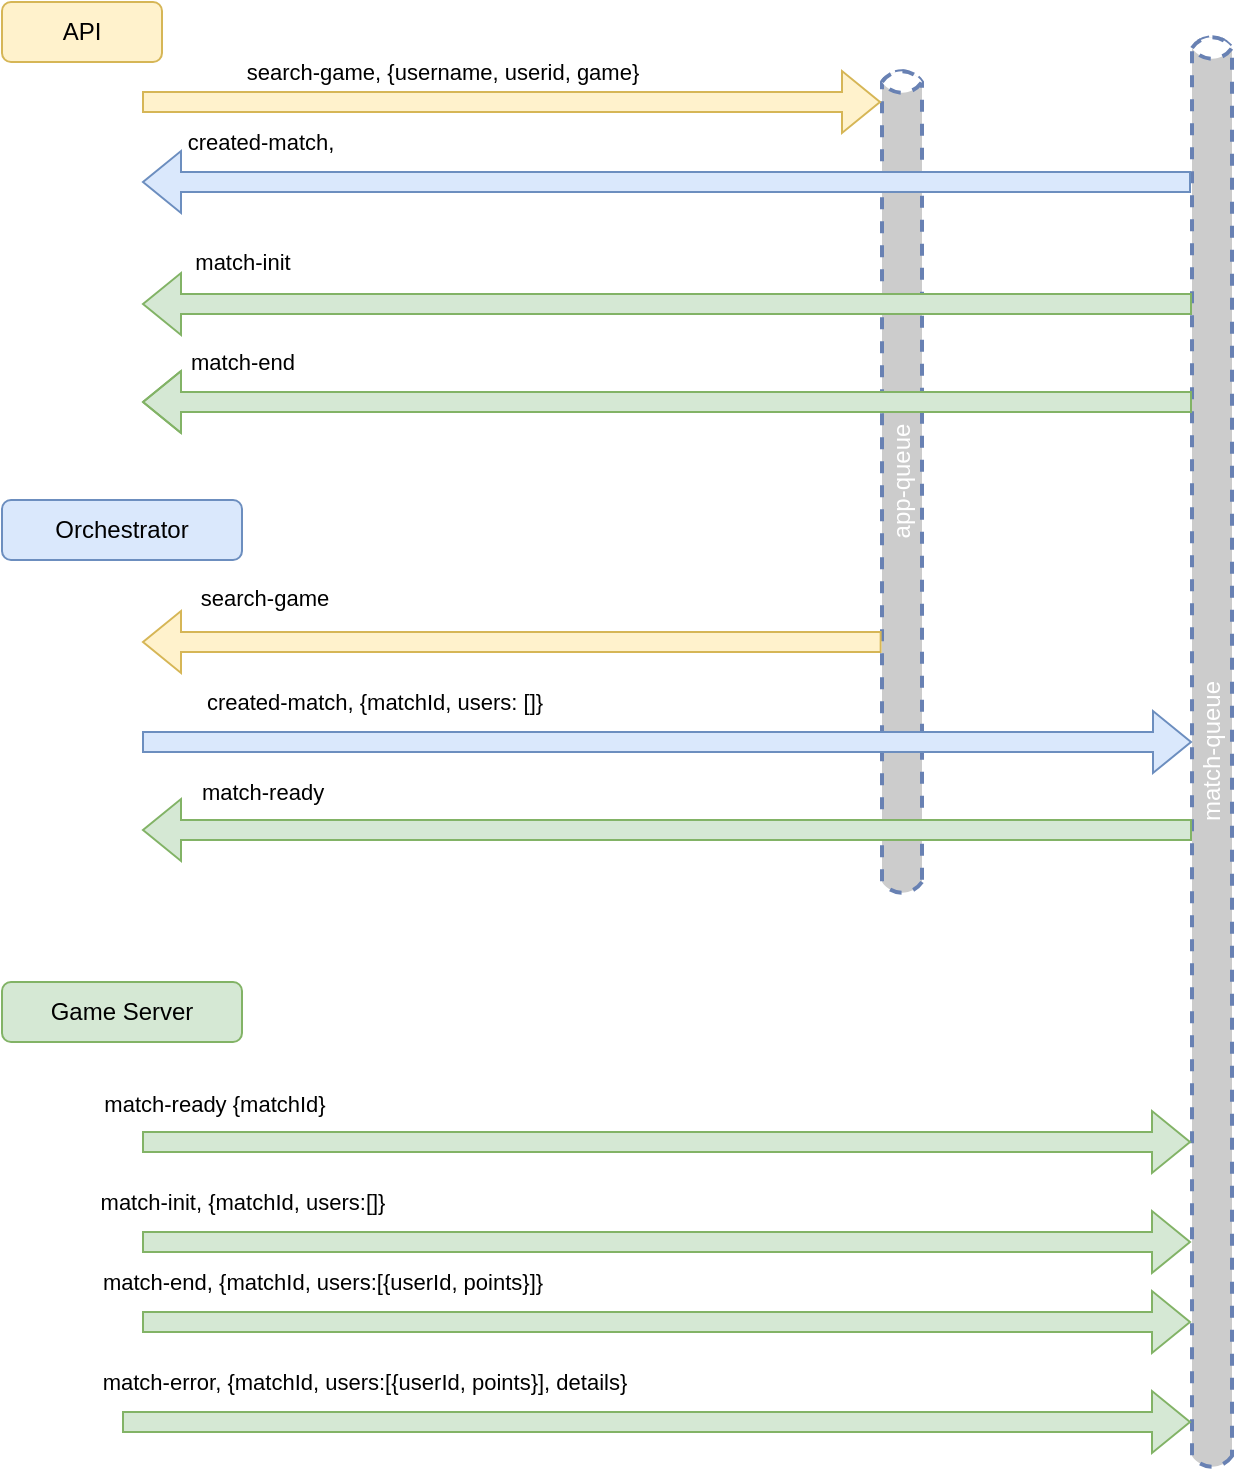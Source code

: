 <mxfile version="15.8.7" type="device" pages="2"><diagram id="0HGhoEx6bqRETvQIDBwV" name="messages"><mxGraphModel dx="1102" dy="865" grid="1" gridSize="10" guides="1" tooltips="1" connect="1" arrows="1" fold="1" page="1" pageScale="1" pageWidth="850" pageHeight="1100" math="0" shadow="0"><root><mxCell id="boIvoLMb4T3OKDi5pb-g-0"/><mxCell id="boIvoLMb4T3OKDi5pb-g-1" parent="boIvoLMb4T3OKDi5pb-g-0"/><mxCell id="XfE09WV81cMMAAIaT8lp-0" value="API" style="rounded=1;whiteSpace=wrap;html=1;fillColor=#fff2cc;strokeColor=#d6b656;" parent="boIvoLMb4T3OKDi5pb-g-1" vertex="1"><mxGeometry x="10" y="110" width="80" height="30" as="geometry"/></mxCell><mxCell id="XfE09WV81cMMAAIaT8lp-1" value="Orchestrator" style="rounded=1;whiteSpace=wrap;html=1;fillColor=#dae8fc;strokeColor=#6c8ebf;" parent="boIvoLMb4T3OKDi5pb-g-1" vertex="1"><mxGeometry x="10" y="359" width="120" height="30" as="geometry"/></mxCell><mxCell id="XfE09WV81cMMAAIaT8lp-2" value="Game Server" style="rounded=1;whiteSpace=wrap;html=1;fillColor=#d5e8d4;strokeColor=#82b366;" parent="boIvoLMb4T3OKDi5pb-g-1" vertex="1"><mxGeometry x="10" y="600" width="120" height="30" as="geometry"/></mxCell><mxCell id="vicuhEQBaqQFArLLa1y7-0" value="app-queue" style="html=1;outlineConnect=0;fillColor=#CCCCCC;strokeColor=#6881B3;gradientColor=none;gradientDirection=north;strokeWidth=2;shape=mxgraph.networks.bus;gradientColor=none;gradientDirection=north;fontColor=#ffffff;perimeter=backbonePerimeter;backboneSize=20;dashed=1;rotation=-90;" parent="boIvoLMb4T3OKDi5pb-g-1" vertex="1"><mxGeometry x="252" y="330" width="416" height="40" as="geometry"/></mxCell><mxCell id="-0I5-fq2cj9djpRrpwk1-1" value="match-queue" style="html=1;outlineConnect=0;fillColor=#CCCCCC;strokeColor=#6881B3;gradientColor=none;gradientDirection=north;strokeWidth=2;shape=mxgraph.networks.bus;gradientColor=none;gradientDirection=north;fontColor=#ffffff;perimeter=backbonePerimeter;backboneSize=20;dashed=1;rotation=-90;" parent="boIvoLMb4T3OKDi5pb-g-1" vertex="1"><mxGeometry x="255" y="465" width="720" height="40" as="geometry"/></mxCell><mxCell id="CsoSgr4NXNlWFbL6OqfQ-0" value="" style="shape=flexArrow;endArrow=classic;html=1;rounded=0;fillColor=#fff2cc;strokeColor=#d6b656;" parent="boIvoLMb4T3OKDi5pb-g-1" target="vicuhEQBaqQFArLLa1y7-0" edge="1"><mxGeometry width="50" height="50" relative="1" as="geometry"><mxPoint x="80" y="160" as="sourcePoint"/><mxPoint x="190" y="160" as="targetPoint"/></mxGeometry></mxCell><mxCell id="CsoSgr4NXNlWFbL6OqfQ-1" value="search-game, {username, userid, game}" style="edgeLabel;html=1;align=center;verticalAlign=middle;resizable=0;points=[];" parent="CsoSgr4NXNlWFbL6OqfQ-0" vertex="1" connectable="0"><mxGeometry x="-0.429" y="-1" relative="1" as="geometry"><mxPoint x="44" y="-16" as="offset"/></mxGeometry></mxCell><mxCell id="i0H4i2agJO7MyAnbZQyT-0" value="" style="shape=flexArrow;endArrow=classic;html=1;rounded=0;fillColor=#fff2cc;strokeColor=#d6b656;" parent="boIvoLMb4T3OKDi5pb-g-1" edge="1"><mxGeometry width="50" height="50" relative="1" as="geometry"><mxPoint x="449.833" y="430" as="sourcePoint"/><mxPoint x="80" y="430" as="targetPoint"/></mxGeometry></mxCell><mxCell id="i0H4i2agJO7MyAnbZQyT-1" value="search-game" style="edgeLabel;html=1;align=center;verticalAlign=middle;resizable=0;points=[];" parent="i0H4i2agJO7MyAnbZQyT-0" vertex="1" connectable="0"><mxGeometry x="-0.429" y="-1" relative="1" as="geometry"><mxPoint x="-204" y="-21" as="offset"/></mxGeometry></mxCell><mxCell id="Kp4Y-gRZBlWO7Fkf3zWH-0" value="" style="shape=flexArrow;endArrow=classic;html=1;rounded=0;fillColor=#d5e8d4;strokeColor=#82b366;" parent="boIvoLMb4T3OKDi5pb-g-1" target="-0I5-fq2cj9djpRrpwk1-1" edge="1"><mxGeometry width="50" height="50" relative="1" as="geometry"><mxPoint x="80" y="680" as="sourcePoint"/><mxPoint x="699.833" y="680" as="targetPoint"/></mxGeometry></mxCell><mxCell id="Kp4Y-gRZBlWO7Fkf3zWH-1" value="match-ready {matchId}" style="edgeLabel;html=1;align=center;verticalAlign=middle;resizable=0;points=[];" parent="Kp4Y-gRZBlWO7Fkf3zWH-0" vertex="1" connectable="0"><mxGeometry x="-0.49" y="-5" relative="1" as="geometry"><mxPoint x="-98" y="-24" as="offset"/></mxGeometry></mxCell><mxCell id="hsR9OWYyRrnyVIOZoZ_0-0" value="" style="shape=flexArrow;endArrow=classic;html=1;rounded=0;fillColor=#d5e8d4;strokeColor=#82b366;" parent="boIvoLMb4T3OKDi5pb-g-1" target="-0I5-fq2cj9djpRrpwk1-1" edge="1"><mxGeometry width="50" height="50" relative="1" as="geometry"><mxPoint x="80" y="730" as="sourcePoint"/><mxPoint x="699.833" y="730" as="targetPoint"/></mxGeometry></mxCell><mxCell id="hsR9OWYyRrnyVIOZoZ_0-1" value="match-init, {matchId, users:[]}" style="edgeLabel;html=1;align=center;verticalAlign=middle;resizable=0;points=[];" parent="hsR9OWYyRrnyVIOZoZ_0-0" vertex="1" connectable="0"><mxGeometry x="-0.49" y="-5" relative="1" as="geometry"><mxPoint x="-84" y="-25" as="offset"/></mxGeometry></mxCell><mxCell id="GuM5MZtD84APu_g_fPv3-0" value="" style="shape=flexArrow;endArrow=classic;html=1;rounded=0;fillColor=#d5e8d4;strokeColor=#82b366;" parent="boIvoLMb4T3OKDi5pb-g-1" target="-0I5-fq2cj9djpRrpwk1-1" edge="1"><mxGeometry width="50" height="50" relative="1" as="geometry"><mxPoint x="80" y="770" as="sourcePoint"/><mxPoint x="699.833" y="770" as="targetPoint"/></mxGeometry></mxCell><mxCell id="GuM5MZtD84APu_g_fPv3-1" value="match-end, {matchId, users:[{userId, points}]}" style="edgeLabel;html=1;align=center;verticalAlign=middle;resizable=0;points=[];" parent="GuM5MZtD84APu_g_fPv3-0" vertex="1" connectable="0"><mxGeometry x="-0.49" y="-5" relative="1" as="geometry"><mxPoint x="-44" y="-25" as="offset"/></mxGeometry></mxCell><mxCell id="Re_YN3Xk2jhl-dpxJdKf-0" value="" style="shape=flexArrow;endArrow=classic;html=1;rounded=0;fillColor=#d5e8d4;strokeColor=#82b366;" parent="boIvoLMb4T3OKDi5pb-g-1" edge="1"><mxGeometry width="50" height="50" relative="1" as="geometry"><mxPoint x="605" y="524" as="sourcePoint"/><mxPoint x="80" y="524" as="targetPoint"/></mxGeometry></mxCell><mxCell id="Re_YN3Xk2jhl-dpxJdKf-1" value="match-ready" style="edgeLabel;html=1;align=center;verticalAlign=middle;resizable=0;points=[];" parent="Re_YN3Xk2jhl-dpxJdKf-0" vertex="1" connectable="0"><mxGeometry x="-0.49" y="-5" relative="1" as="geometry"><mxPoint x="-331" y="-14" as="offset"/></mxGeometry></mxCell><mxCell id="Re_YN3Xk2jhl-dpxJdKf-2" value="" style="shape=flexArrow;endArrow=classic;html=1;rounded=0;fillColor=#d5e8d4;strokeColor=#82b366;" parent="boIvoLMb4T3OKDi5pb-g-1" edge="1"><mxGeometry width="50" height="50" relative="1" as="geometry"><mxPoint x="605" y="310" as="sourcePoint"/><mxPoint x="80" y="310" as="targetPoint"/><Array as="points"><mxPoint x="540" y="310"/></Array></mxGeometry></mxCell><mxCell id="Re_YN3Xk2jhl-dpxJdKf-3" value="match-end" style="edgeLabel;html=1;align=center;verticalAlign=middle;resizable=0;points=[];" parent="Re_YN3Xk2jhl-dpxJdKf-2" vertex="1" connectable="0"><mxGeometry x="-0.49" y="-5" relative="1" as="geometry"><mxPoint x="-341" y="-15" as="offset"/></mxGeometry></mxCell><mxCell id="Re_YN3Xk2jhl-dpxJdKf-7" value="" style="shape=flexArrow;endArrow=classic;html=1;rounded=0;fillColor=#d5e8d4;strokeColor=#82b366;" parent="boIvoLMb4T3OKDi5pb-g-1" edge="1"><mxGeometry width="50" height="50" relative="1" as="geometry"><mxPoint x="605" y="261" as="sourcePoint"/><mxPoint x="80" y="261" as="targetPoint"/></mxGeometry></mxCell><mxCell id="Re_YN3Xk2jhl-dpxJdKf-8" value="match-init" style="edgeLabel;html=1;align=center;verticalAlign=middle;resizable=0;points=[];" parent="Re_YN3Xk2jhl-dpxJdKf-7" vertex="1" connectable="0"><mxGeometry x="-0.49" y="-5" relative="1" as="geometry"><mxPoint x="-341" y="-16" as="offset"/></mxGeometry></mxCell><mxCell id="QTk4JGyQSQ6qOG9-YyH--0" value="" style="shape=flexArrow;endArrow=classic;html=1;rounded=0;fillColor=#d5e8d4;strokeColor=#82b366;" parent="boIvoLMb4T3OKDi5pb-g-1" target="-0I5-fq2cj9djpRrpwk1-1" edge="1"><mxGeometry width="50" height="50" relative="1" as="geometry"><mxPoint x="70" y="820" as="sourcePoint"/><mxPoint x="595" y="820" as="targetPoint"/></mxGeometry></mxCell><mxCell id="QTk4JGyQSQ6qOG9-YyH--1" value="match-error, {matchId, users:[{userId, points}], details}" style="edgeLabel;html=1;align=center;verticalAlign=middle;resizable=0;points=[];" parent="QTk4JGyQSQ6qOG9-YyH--0" vertex="1" connectable="0"><mxGeometry x="-0.49" y="-5" relative="1" as="geometry"><mxPoint x="-16" y="-25" as="offset"/></mxGeometry></mxCell><mxCell id="-NnXdUaPA3X7R0vNTEyi-0" value="" style="shape=flexArrow;endArrow=classic;html=1;rounded=0;fillColor=#dae8fc;strokeColor=#6c8ebf;" parent="boIvoLMb4T3OKDi5pb-g-1" edge="1"><mxGeometry width="50" height="50" relative="1" as="geometry"><mxPoint x="80" y="480" as="sourcePoint"/><mxPoint x="605" y="480" as="targetPoint"/></mxGeometry></mxCell><mxCell id="-NnXdUaPA3X7R0vNTEyi-1" value="created-match, {matchId, users: []}" style="edgeLabel;html=1;align=center;verticalAlign=middle;resizable=0;points=[];" parent="-NnXdUaPA3X7R0vNTEyi-0" vertex="1" connectable="0"><mxGeometry x="-0.244" y="2" relative="1" as="geometry"><mxPoint x="-83" y="-18" as="offset"/></mxGeometry></mxCell><mxCell id="QTk4JGyQSQ6qOG9-YyH--3" value="" style="shape=flexArrow;endArrow=classic;html=1;rounded=0;fillColor=#dae8fc;strokeColor=#6c8ebf;" parent="boIvoLMb4T3OKDi5pb-g-1" source="-0I5-fq2cj9djpRrpwk1-1" edge="1"><mxGeometry width="50" height="50" relative="1" as="geometry"><mxPoint x="280" y="200" as="sourcePoint"/><mxPoint x="80" y="200" as="targetPoint"/></mxGeometry></mxCell><mxCell id="QTk4JGyQSQ6qOG9-YyH--4" value="created-match," style="edgeLabel;html=1;align=center;verticalAlign=middle;resizable=0;points=[];" parent="QTk4JGyQSQ6qOG9-YyH--3" vertex="1" connectable="0"><mxGeometry x="-0.244" y="2" relative="1" as="geometry"><mxPoint x="-267" y="-22" as="offset"/></mxGeometry></mxCell></root></mxGraphModel></diagram><diagram id="IqBgoLW8fRjunaZ-kW0h" name="Workflow"><mxGraphModel dx="1102" dy="865" grid="1" gridSize="10" guides="1" tooltips="1" connect="1" arrows="1" fold="1" page="1" pageScale="1" pageWidth="850" pageHeight="1100" math="0" shadow="0"><root><mxCell id="0"/><mxCell id="1" parent="0"/><mxCell id="Hko0YlX7tfTPIRInjwSo-8" value="API" style="rounded=1;whiteSpace=wrap;html=1;fillColor=#fff2cc;strokeColor=#d6b656;" parent="1" vertex="1"><mxGeometry x="20" y="10" width="80" height="30" as="geometry"/></mxCell><mxCell id="Hko0YlX7tfTPIRInjwSo-9" value="Orchestrator" style="rounded=1;whiteSpace=wrap;html=1;fillColor=#dae8fc;strokeColor=#6c8ebf;" parent="1" vertex="1"><mxGeometry x="180" y="10" width="130" height="30" as="geometry"/></mxCell><mxCell id="Hko0YlX7tfTPIRInjwSo-10" value="Game" style="rounded=1;whiteSpace=wrap;html=1;fillColor=#d5e8d4;strokeColor=#82b366;" parent="1" vertex="1"><mxGeometry x="400" y="10" width="120" height="30" as="geometry"/></mxCell><mxCell id="Hko0YlX7tfTPIRInjwSo-15" value="Search Game" style="text;html=1;strokeColor=none;fillColor=none;align=center;verticalAlign=middle;whiteSpace=wrap;rounded=0;dashed=1;" parent="1" vertex="1"><mxGeometry x="30" y="60" width="100" height="30" as="geometry"/></mxCell><mxCell id="Hko0YlX7tfTPIRInjwSo-17" value="" style="shape=flexArrow;endArrow=classic;html=1;rounded=0;fillColor=#fff2cc;strokeColor=#d6b656;" parent="1" edge="1"><mxGeometry width="50" height="50" relative="1" as="geometry"><mxPoint x="220" y="140" as="sourcePoint"/><mxPoint x="310" y="140" as="targetPoint"/></mxGeometry></mxCell><mxCell id="Hko0YlX7tfTPIRInjwSo-21" value="Emit: search-game, username, userid" style="edgeLabel;html=1;align=center;verticalAlign=middle;resizable=0;points=[];" parent="Hko0YlX7tfTPIRInjwSo-17" vertex="1" connectable="0"><mxGeometry x="-0.429" y="-1" relative="1" as="geometry"><mxPoint x="44" y="-16" as="offset"/></mxGeometry></mxCell><mxCell id="Hko0YlX7tfTPIRInjwSo-18" value="API" style="rounded=1;whiteSpace=wrap;html=1;fillColor=#fff2cc;strokeColor=#d6b656;" parent="1" vertex="1"><mxGeometry x="100" y="110" width="80" height="30" as="geometry"/></mxCell><mxCell id="Hko0YlX7tfTPIRInjwSo-19" value="" style="endArrow=classic;html=1;rounded=0;" parent="1" edge="1"><mxGeometry width="50" height="50" relative="1" as="geometry"><mxPoint x="30" y="130" as="sourcePoint"/><mxPoint x="90" y="130" as="targetPoint"/></mxGeometry></mxCell><mxCell id="Hko0YlX7tfTPIRInjwSo-20" value="Search" style="edgeLabel;html=1;align=center;verticalAlign=middle;resizable=0;points=[];" parent="Hko0YlX7tfTPIRInjwSo-19" vertex="1" connectable="0"><mxGeometry x="-0.467" y="-4" relative="1" as="geometry"><mxPoint x="4" y="-14" as="offset"/></mxGeometry></mxCell><mxCell id="Hko0YlX7tfTPIRInjwSo-22" value="" style="html=1;outlineConnect=0;fillColor=#CCCCCC;strokeColor=#6881B3;gradientColor=none;gradientDirection=north;strokeWidth=2;shape=mxgraph.networks.bus;gradientColor=none;gradientDirection=north;fontColor=#ffffff;perimeter=backbonePerimeter;backboneSize=20;dashed=1;rotation=-90;" parent="1" vertex="1"><mxGeometry x="175" y="315" width="440" height="40" as="geometry"/></mxCell><mxCell id="Hko0YlX7tfTPIRInjwSo-57" style="edgeStyle=orthogonalEdgeStyle;rounded=0;orthogonalLoop=1;jettySize=auto;html=1;exitX=0.5;exitY=0;exitDx=0;exitDy=0;entryX=1;entryY=0.5;entryDx=0;entryDy=0;" parent="1" source="Hko0YlX7tfTPIRInjwSo-23" target="Hko0YlX7tfTPIRInjwSo-48" edge="1"><mxGeometry relative="1" as="geometry"/></mxCell><mxCell id="Hko0YlX7tfTPIRInjwSo-23" value="Orchestrator" style="rounded=1;whiteSpace=wrap;html=1;fillColor=#dae8fc;strokeColor=#6c8ebf;" parent="1" vertex="1"><mxGeometry x="565" y="150" width="130" height="30" as="geometry"/></mxCell><mxCell id="Hko0YlX7tfTPIRInjwSo-24" value="" style="shape=flexArrow;endArrow=classic;html=1;rounded=0;fillColor=#fff2cc;strokeColor=#d6b656;" parent="1" edge="1"><mxGeometry width="50" height="50" relative="1" as="geometry"><mxPoint x="430" y="210" as="sourcePoint"/><mxPoint x="543.75" y="210" as="targetPoint"/></mxGeometry></mxCell><mxCell id="Hko0YlX7tfTPIRInjwSo-25" value="Consume: search-game" style="edgeLabel;html=1;align=center;verticalAlign=middle;resizable=0;points=[];" parent="Hko0YlX7tfTPIRInjwSo-24" vertex="1" connectable="0"><mxGeometry x="-0.429" y="-1" relative="1" as="geometry"><mxPoint x="8" y="-21" as="offset"/></mxGeometry></mxCell><mxCell id="Hko0YlX7tfTPIRInjwSo-27" value="" style="edgeStyle=orthogonalEdgeStyle;rounded=0;orthogonalLoop=1;jettySize=auto;html=1;" parent="1" target="Hko0YlX7tfTPIRInjwSo-23" edge="1"><mxGeometry relative="1" as="geometry"><mxPoint x="785" y="165.0" as="sourcePoint"/></mxGeometry></mxCell><mxCell id="Hko0YlX7tfTPIRInjwSo-59" style="edgeStyle=orthogonalEdgeStyle;rounded=0;orthogonalLoop=1;jettySize=auto;html=1;exitX=0.5;exitY=1;exitDx=0;exitDy=0;entryX=0.662;entryY=-0.1;entryDx=0;entryDy=0;entryPerimeter=0;" parent="1" source="Hko0YlX7tfTPIRInjwSo-26" target="Hko0YlX7tfTPIRInjwSo-28" edge="1"><mxGeometry relative="1" as="geometry"/></mxCell><mxCell id="Hko0YlX7tfTPIRInjwSo-26" value="users == 6" style="rhombus;whiteSpace=wrap;html=1;fillColor=none;" parent="1" vertex="1"><mxGeometry x="800" y="125" width="80" height="80" as="geometry"/></mxCell><mxCell id="Hko0YlX7tfTPIRInjwSo-60" style="edgeStyle=orthogonalEdgeStyle;rounded=0;orthogonalLoop=1;jettySize=auto;html=1;exitX=0.5;exitY=1;exitDx=0;exitDy=0;dashed=1;endArrow=none;endFill=0;" parent="1" source="Hko0YlX7tfTPIRInjwSo-28" target="Hko0YlX7tfTPIRInjwSo-33" edge="1"><mxGeometry relative="1" as="geometry"/></mxCell><mxCell id="Hko0YlX7tfTPIRInjwSo-28" value="Create Game (container with game)&lt;br&gt;env: USERS = &quot;[{username, userid}]&quot;" style="text;html=1;strokeColor=none;fillColor=none;align=center;verticalAlign=middle;whiteSpace=wrap;rounded=0;" parent="1" vertex="1"><mxGeometry x="670" y="290" width="253.75" height="30" as="geometry"/></mxCell><mxCell id="Hko0YlX7tfTPIRInjwSo-33" value="Game" style="rounded=1;whiteSpace=wrap;html=1;fillColor=#d5e8d4;strokeColor=#82b366;" parent="1" vertex="1"><mxGeometry x="736.88" y="410" width="120" height="30" as="geometry"/></mxCell><mxCell id="Hko0YlX7tfTPIRInjwSo-36" value="" style="shape=flexArrow;endArrow=classic;html=1;rounded=0;fillColor=#dae8fc;strokeColor=#6c8ebf;" parent="1" edge="1"><mxGeometry width="50" height="50" relative="1" as="geometry"><mxPoint x="505" y="310" as="sourcePoint"/><mxPoint x="415" y="310" as="targetPoint"/></mxGeometry></mxCell><mxCell id="Hko0YlX7tfTPIRInjwSo-38" value="Emit: Created-Game, {matchId, users: []}" style="edgeLabel;html=1;align=center;verticalAlign=middle;resizable=0;points=[];" parent="Hko0YlX7tfTPIRInjwSo-36" vertex="1" connectable="0"><mxGeometry x="-0.244" y="2" relative="1" as="geometry"><mxPoint x="69" y="-22" as="offset"/></mxGeometry></mxCell><mxCell id="Hko0YlX7tfTPIRInjwSo-39" value="" style="shape=flexArrow;endArrow=classic;html=1;rounded=0;fillColor=#d5e8d4;strokeColor=#82b366;" parent="1" edge="1"><mxGeometry width="50" height="50" relative="1" as="geometry"><mxPoint x="638.12" y="490" as="sourcePoint"/><mxPoint x="520" y="490" as="targetPoint"/></mxGeometry></mxCell><mxCell id="Hko0YlX7tfTPIRInjwSo-40" value="Emit: game-init, {matchId, users:[]}" style="edgeLabel;html=1;align=center;verticalAlign=middle;resizable=0;points=[];" parent="Hko0YlX7tfTPIRInjwSo-39" vertex="1" connectable="0"><mxGeometry x="-0.49" y="-5" relative="1" as="geometry"><mxPoint x="1" y="-15" as="offset"/></mxGeometry></mxCell><mxCell id="Hko0YlX7tfTPIRInjwSo-41" value="" style="shape=flexArrow;endArrow=classic;html=1;rounded=0;fillColor=#d5e8d4;strokeColor=#82b366;" parent="1" edge="1"><mxGeometry width="50" height="50" relative="1" as="geometry"><mxPoint x="604.06" y="590" as="sourcePoint"/><mxPoint x="485.94" y="590" as="targetPoint"/></mxGeometry></mxCell><mxCell id="Hko0YlX7tfTPIRInjwSo-42" value="Emit: game-end, {matchId, users:[{userId, points}]}" style="edgeLabel;html=1;align=center;verticalAlign=middle;resizable=0;points=[];" parent="Hko0YlX7tfTPIRInjwSo-41" vertex="1" connectable="0"><mxGeometry x="-0.49" y="-5" relative="1" as="geometry"><mxPoint x="39" y="-15" as="offset"/></mxGeometry></mxCell><mxCell id="Hko0YlX7tfTPIRInjwSo-43" value="" style="shape=flexArrow;endArrow=classic;html=1;rounded=0;fillColor=#d5e8d4;strokeColor=#82b366;" parent="1" edge="1"><mxGeometry width="50" height="50" relative="1" as="geometry"><mxPoint x="515" y="250" as="sourcePoint"/><mxPoint x="605" y="250" as="targetPoint"/></mxGeometry></mxCell><mxCell id="Hko0YlX7tfTPIRInjwSo-44" value="Consume: game-error, {matchId, error:&quot;&quot;}" style="edgeLabel;html=1;align=center;verticalAlign=middle;resizable=0;points=[];" parent="Hko0YlX7tfTPIRInjwSo-43" vertex="1" connectable="0"><mxGeometry x="-0.49" y="-5" relative="1" as="geometry"><mxPoint x="5" y="17" as="offset"/></mxGeometry></mxCell><mxCell id="Hko0YlX7tfTPIRInjwSo-58" style="edgeStyle=orthogonalEdgeStyle;rounded=0;orthogonalLoop=1;jettySize=auto;html=1;exitX=0.5;exitY=1;exitDx=0;exitDy=0;entryX=0;entryY=0.5;entryDx=0;entryDy=0;" parent="1" source="Hko0YlX7tfTPIRInjwSo-48" target="Hko0YlX7tfTPIRInjwSo-23" edge="1"><mxGeometry relative="1" as="geometry"><Array as="points"><mxPoint x="545" y="165"/></Array></mxGeometry></mxCell><mxCell id="Hko0YlX7tfTPIRInjwSo-48" value="Re-try" style="text;html=1;strokeColor=none;fillColor=none;align=center;verticalAlign=middle;whiteSpace=wrap;rounded=0;" parent="1" vertex="1"><mxGeometry x="515" y="110" width="60" height="30" as="geometry"/></mxCell><mxCell id="Hko0YlX7tfTPIRInjwSo-53" value="" style="shape=flexArrow;endArrow=classic;html=1;rounded=0;fillColor=#d5e8d4;strokeColor=#82b366;" parent="1" edge="1"><mxGeometry width="50" height="50" relative="1" as="geometry"><mxPoint x="250" y="179.17" as="sourcePoint"/><mxPoint x="150.0" y="179.17" as="targetPoint"/></mxGeometry></mxCell><mxCell id="Hko0YlX7tfTPIRInjwSo-54" value="Consume: game-init, {matchId, users:[]}" style="edgeLabel;html=1;align=center;verticalAlign=middle;resizable=0;points=[];" parent="Hko0YlX7tfTPIRInjwSo-53" vertex="1" connectable="0"><mxGeometry x="-0.49" y="-5" relative="1" as="geometry"><mxPoint x="22" y="25" as="offset"/></mxGeometry></mxCell><mxCell id="Hko0YlX7tfTPIRInjwSo-55" value="" style="shape=flexArrow;endArrow=classic;html=1;rounded=0;fillColor=#d5e8d4;strokeColor=#82b366;" parent="1" edge="1"><mxGeometry width="50" height="50" relative="1" as="geometry"><mxPoint x="240" y="220" as="sourcePoint"/><mxPoint x="140" y="220" as="targetPoint"/></mxGeometry></mxCell><mxCell id="Hko0YlX7tfTPIRInjwSo-56" value="Consume: game-end, {matchId, users:[{userId, points}]}" style="edgeLabel;html=1;align=center;verticalAlign=middle;resizable=0;points=[];" parent="Hko0YlX7tfTPIRInjwSo-55" vertex="1" connectable="0"><mxGeometry x="-0.49" y="-5" relative="1" as="geometry"><mxPoint x="66" y="25" as="offset"/></mxGeometry></mxCell><mxCell id="Hko0YlX7tfTPIRInjwSo-62" value="&lt;h1&gt;game-init&lt;/h1&gt;&lt;p&gt;When all user are connected, we'll send the 'game-init' event&lt;/p&gt;" style="text;html=1;strokeColor=none;fillColor=none;spacing=5;spacingTop=-20;whiteSpace=wrap;overflow=hidden;rounded=0;" parent="1" vertex="1"><mxGeometry x="745" y="460" width="190" height="80" as="geometry"/></mxCell><mxCell id="Hko0YlX7tfTPIRInjwSo-63" value="&lt;h1&gt;game-end&lt;/h1&gt;&lt;p&gt;if some user wins or time is out,&amp;nbsp; we send the game-end with Users &amp;amp; Points, then close all WS connection and send destroy container&lt;/p&gt;" style="text;html=1;strokeColor=none;fillColor=none;spacing=5;spacingTop=-20;whiteSpace=wrap;overflow=hidden;rounded=0;" parent="1" vertex="1"><mxGeometry x="745" y="560" width="190" height="140" as="geometry"/></mxCell><mxCell id="Hko0YlX7tfTPIRInjwSo-64" value="" style="shape=flexArrow;endArrow=classic;html=1;rounded=0;fillColor=#d5e8d4;strokeColor=#82b366;" parent="1" edge="1"><mxGeometry width="50" height="50" relative="1" as="geometry"><mxPoint x="628.12" y="710" as="sourcePoint"/><mxPoint x="510" y="710" as="targetPoint"/></mxGeometry></mxCell><mxCell id="Hko0YlX7tfTPIRInjwSo-65" value="Emit detroy-match, {matchId}" style="edgeLabel;html=1;align=center;verticalAlign=middle;resizable=0;points=[];" parent="Hko0YlX7tfTPIRInjwSo-64" vertex="1" connectable="0"><mxGeometry x="-0.49" y="-5" relative="1" as="geometry"><mxPoint x="2" y="-15" as="offset"/></mxGeometry></mxCell><mxCell id="Hko0YlX7tfTPIRInjwSo-66" value="" style="shape=flexArrow;endArrow=classic;html=1;rounded=0;fillColor=#d5e8d4;strokeColor=#82b366;" parent="1" edge="1"><mxGeometry width="50" height="50" relative="1" as="geometry"><mxPoint x="470.0" y="394.58" as="sourcePoint"/><mxPoint x="591.88" y="394.58" as="targetPoint"/></mxGeometry></mxCell><mxCell id="Hko0YlX7tfTPIRInjwSo-67" value="Consume detroy-match, {matchId}" style="edgeLabel;html=1;align=center;verticalAlign=middle;resizable=0;points=[];" parent="Hko0YlX7tfTPIRInjwSo-66" vertex="1" connectable="0"><mxGeometry x="-0.49" y="-5" relative="1" as="geometry"><mxPoint x="-9" y="-30" as="offset"/></mxGeometry></mxCell><mxCell id="Hko0YlX7tfTPIRInjwSo-68" value="&lt;h1&gt;game-destroy&lt;/h1&gt;&lt;p&gt;Orchestrator will consume this event.&lt;br&gt;As we can leave a number of containers depends of the quantity of user connected, we can destroy container or re-user for other match&lt;/p&gt;" style="text;html=1;strokeColor=none;fillColor=none;spacing=5;spacingTop=-20;whiteSpace=wrap;overflow=hidden;rounded=0;" parent="1" vertex="1"><mxGeometry x="300" y="660" width="190" height="160" as="geometry"/></mxCell><mxCell id="Hko0YlX7tfTPIRInjwSo-69" value="&lt;h1&gt;search-game&lt;/h1&gt;&lt;p&gt;user is trying to play a game.&lt;br&gt;So we'll send this message to the orchestrator.&lt;br&gt;if for some reason&amp;nbsp;&lt;/p&gt;" style="text;html=1;strokeColor=none;fillColor=none;spacing=5;spacingTop=-20;whiteSpace=wrap;overflow=hidden;rounded=0;" parent="1" vertex="1"><mxGeometry x="20" y="315" width="190" height="160" as="geometry"/></mxCell><mxCell id="Hko0YlX7tfTPIRInjwSo-71" value="" style="shape=flexArrow;endArrow=classic;html=1;rounded=0;fillColor=#d5e8d4;strokeColor=#82b366;" parent="1" edge="1"><mxGeometry width="50" height="50" relative="1" as="geometry"><mxPoint x="220" y="270.0" as="sourcePoint"/><mxPoint x="140" y="270" as="targetPoint"/></mxGeometry></mxCell><mxCell id="Hko0YlX7tfTPIRInjwSo-72" value="Consume: game-error, {matchId, error:&quot;&quot;}" style="edgeLabel;html=1;align=center;verticalAlign=middle;resizable=0;points=[];" parent="Hko0YlX7tfTPIRInjwSo-71" vertex="1" connectable="0"><mxGeometry x="-0.49" y="-5" relative="1" as="geometry"><mxPoint x="70" y="25" as="offset"/></mxGeometry></mxCell></root></mxGraphModel></diagram></mxfile>